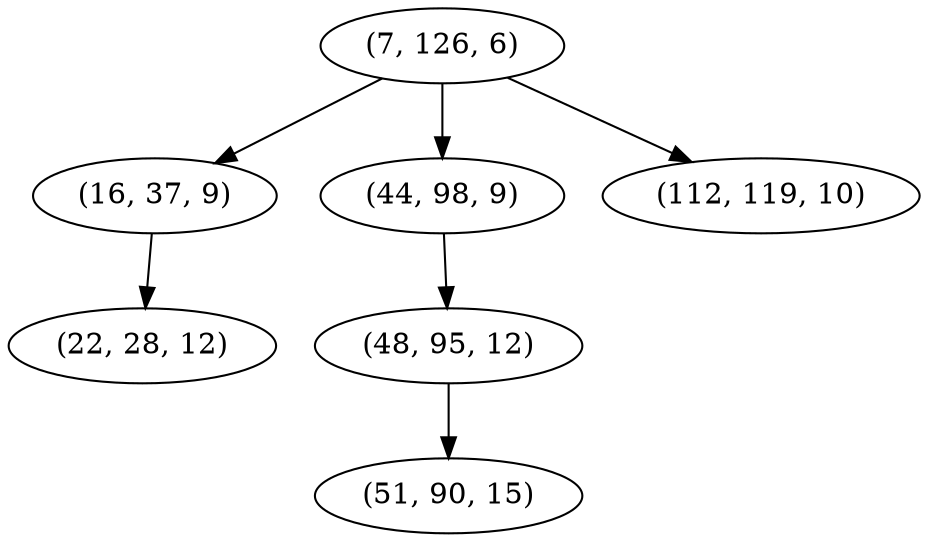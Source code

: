 digraph tree {
    "(7, 126, 6)";
    "(16, 37, 9)";
    "(22, 28, 12)";
    "(44, 98, 9)";
    "(48, 95, 12)";
    "(51, 90, 15)";
    "(112, 119, 10)";
    "(7, 126, 6)" -> "(16, 37, 9)";
    "(7, 126, 6)" -> "(44, 98, 9)";
    "(7, 126, 6)" -> "(112, 119, 10)";
    "(16, 37, 9)" -> "(22, 28, 12)";
    "(44, 98, 9)" -> "(48, 95, 12)";
    "(48, 95, 12)" -> "(51, 90, 15)";
}
